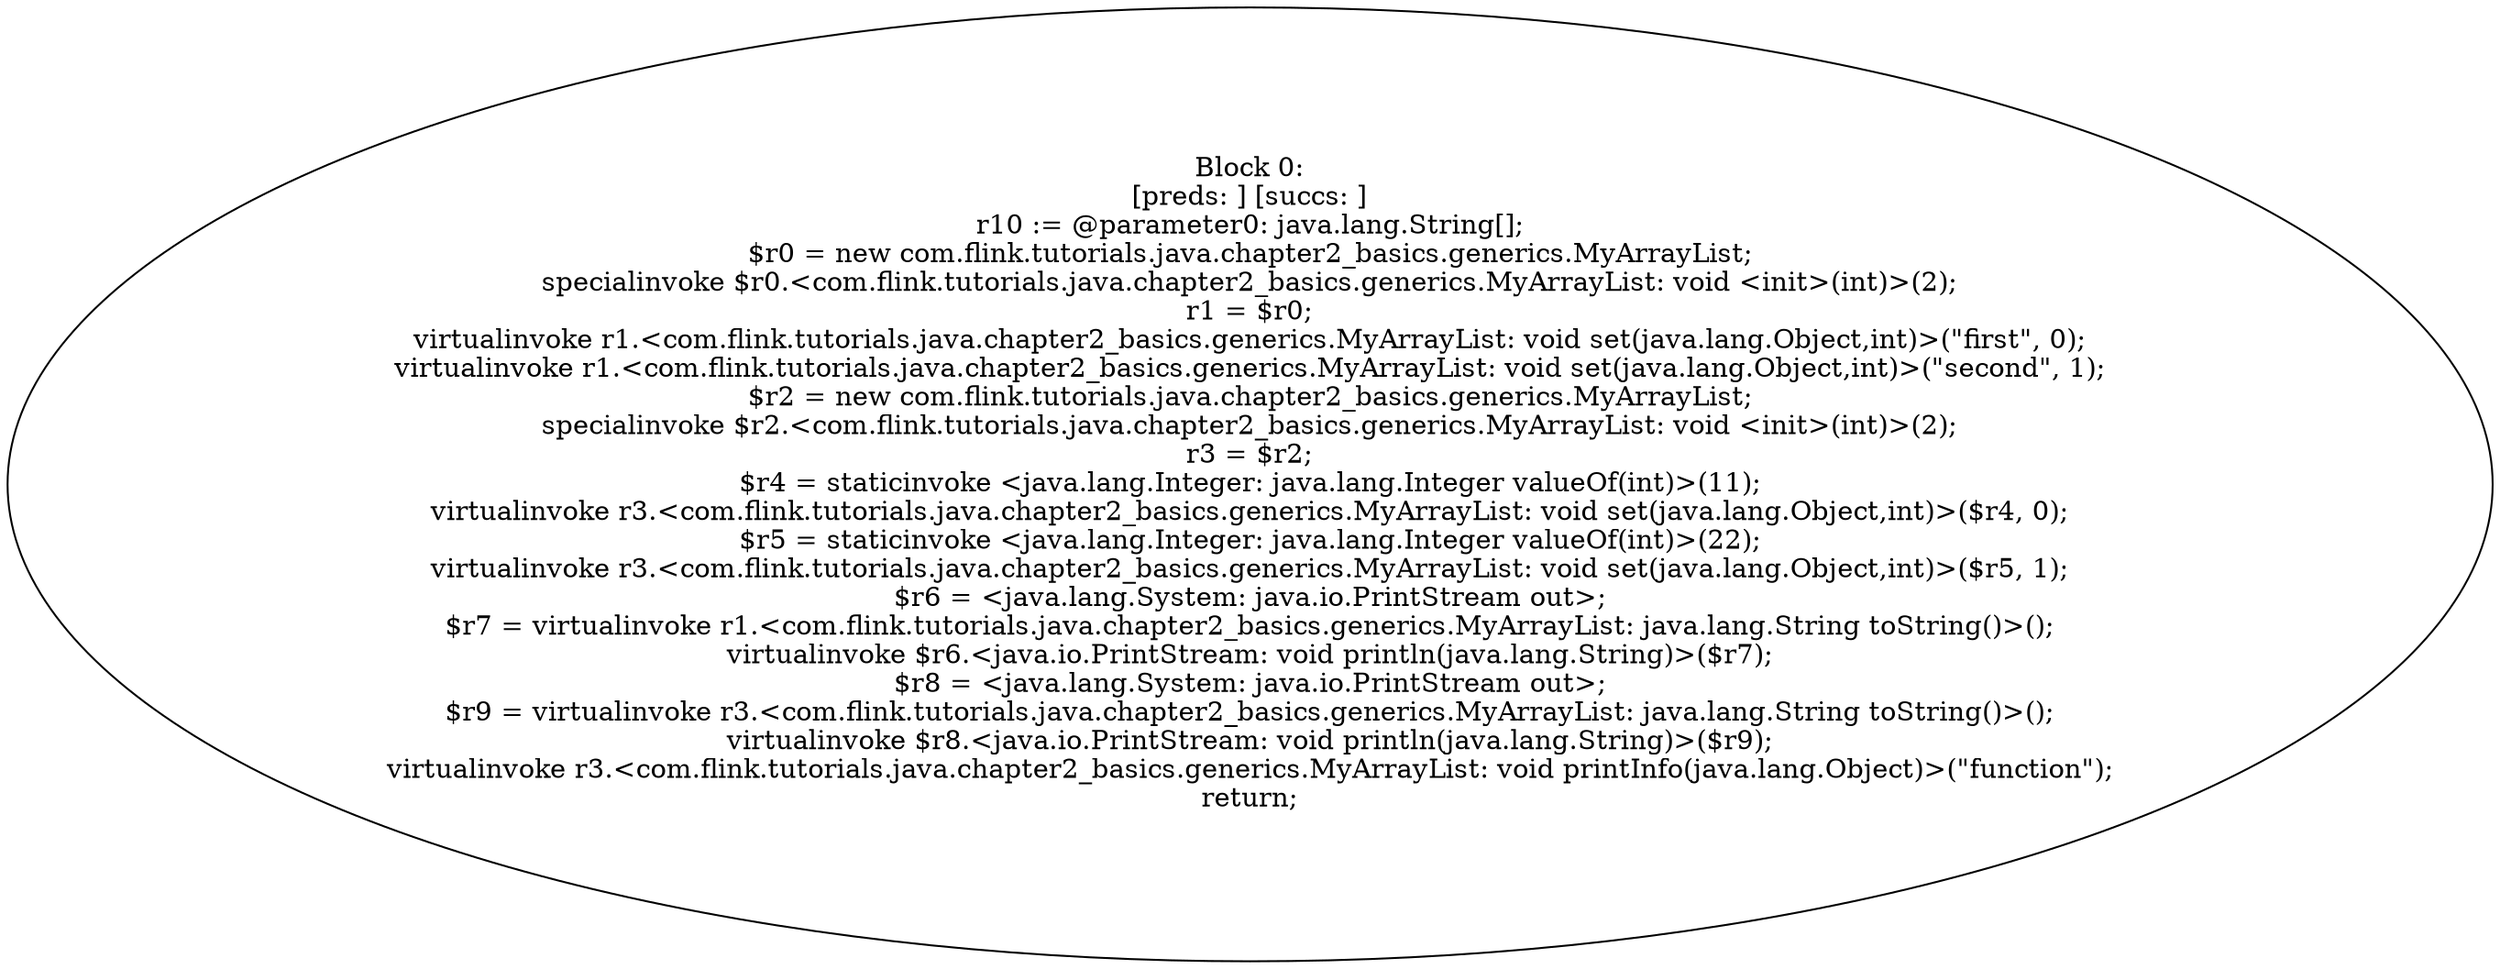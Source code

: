 digraph "unitGraph" {
    "Block 0:
[preds: ] [succs: ]
r10 := @parameter0: java.lang.String[];
$r0 = new com.flink.tutorials.java.chapter2_basics.generics.MyArrayList;
specialinvoke $r0.<com.flink.tutorials.java.chapter2_basics.generics.MyArrayList: void <init>(int)>(2);
r1 = $r0;
virtualinvoke r1.<com.flink.tutorials.java.chapter2_basics.generics.MyArrayList: void set(java.lang.Object,int)>(\"first\", 0);
virtualinvoke r1.<com.flink.tutorials.java.chapter2_basics.generics.MyArrayList: void set(java.lang.Object,int)>(\"second\", 1);
$r2 = new com.flink.tutorials.java.chapter2_basics.generics.MyArrayList;
specialinvoke $r2.<com.flink.tutorials.java.chapter2_basics.generics.MyArrayList: void <init>(int)>(2);
r3 = $r2;
$r4 = staticinvoke <java.lang.Integer: java.lang.Integer valueOf(int)>(11);
virtualinvoke r3.<com.flink.tutorials.java.chapter2_basics.generics.MyArrayList: void set(java.lang.Object,int)>($r4, 0);
$r5 = staticinvoke <java.lang.Integer: java.lang.Integer valueOf(int)>(22);
virtualinvoke r3.<com.flink.tutorials.java.chapter2_basics.generics.MyArrayList: void set(java.lang.Object,int)>($r5, 1);
$r6 = <java.lang.System: java.io.PrintStream out>;
$r7 = virtualinvoke r1.<com.flink.tutorials.java.chapter2_basics.generics.MyArrayList: java.lang.String toString()>();
virtualinvoke $r6.<java.io.PrintStream: void println(java.lang.String)>($r7);
$r8 = <java.lang.System: java.io.PrintStream out>;
$r9 = virtualinvoke r3.<com.flink.tutorials.java.chapter2_basics.generics.MyArrayList: java.lang.String toString()>();
virtualinvoke $r8.<java.io.PrintStream: void println(java.lang.String)>($r9);
virtualinvoke r3.<com.flink.tutorials.java.chapter2_basics.generics.MyArrayList: void printInfo(java.lang.Object)>(\"function\");
return;
"
}
